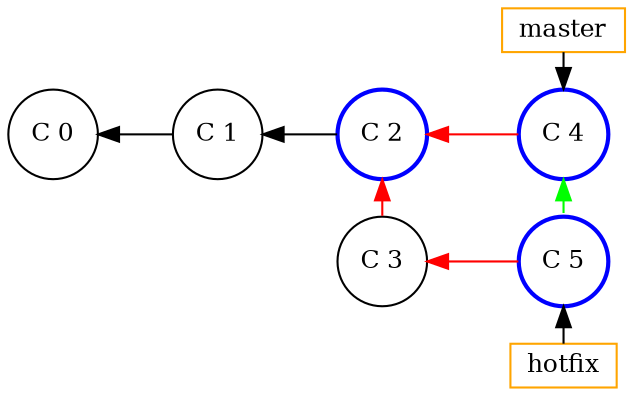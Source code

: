 digraph git_merge_fast_fwd {
  splines=line
  rankdir=LR
  bgcolor=transparent

  node[width=0.2,height=0.2, shape=rect,fontsize=12.0, style="", color=orange]
  edge[weight=2,dir=back, style=""]
  master [label="master"]
  hotfix [label="hotfix"]

  node[width=0.6,height=0.6, shape=circle,fontsize=12.0, style="", color=""]
  edge[weight=2,dir=back, style=""]

  c_0 [label="C 0", group=master]
  c_1 [label="C 1", group=master]
  c_3 [label="C 3", group=master]

  /* Marked nodes */
  node[shape=ellipse, color=blue, style=bold]
  c_2 [label="C 2", group=master]
  c_4 [label="C 4", group=master]
  c_5 [label="C 5", group=branch]

  edge[style=""]
  c_0 -> c_1 -> c_2
  edge[color=red]
  c_2 -> c_4
  c_2 -> c_3
  c_3 -> c_5

  edge[color=""]
  master -> c_4 [dir=""]
  c_5 -> hotfix

  c_4 -> c_5 [color=green, style=dashed]

  {rank=same; c_2 c_3}
  {rank=same; c_5 c_4 hotfix}
  {rank=same; c_4 master}

}

